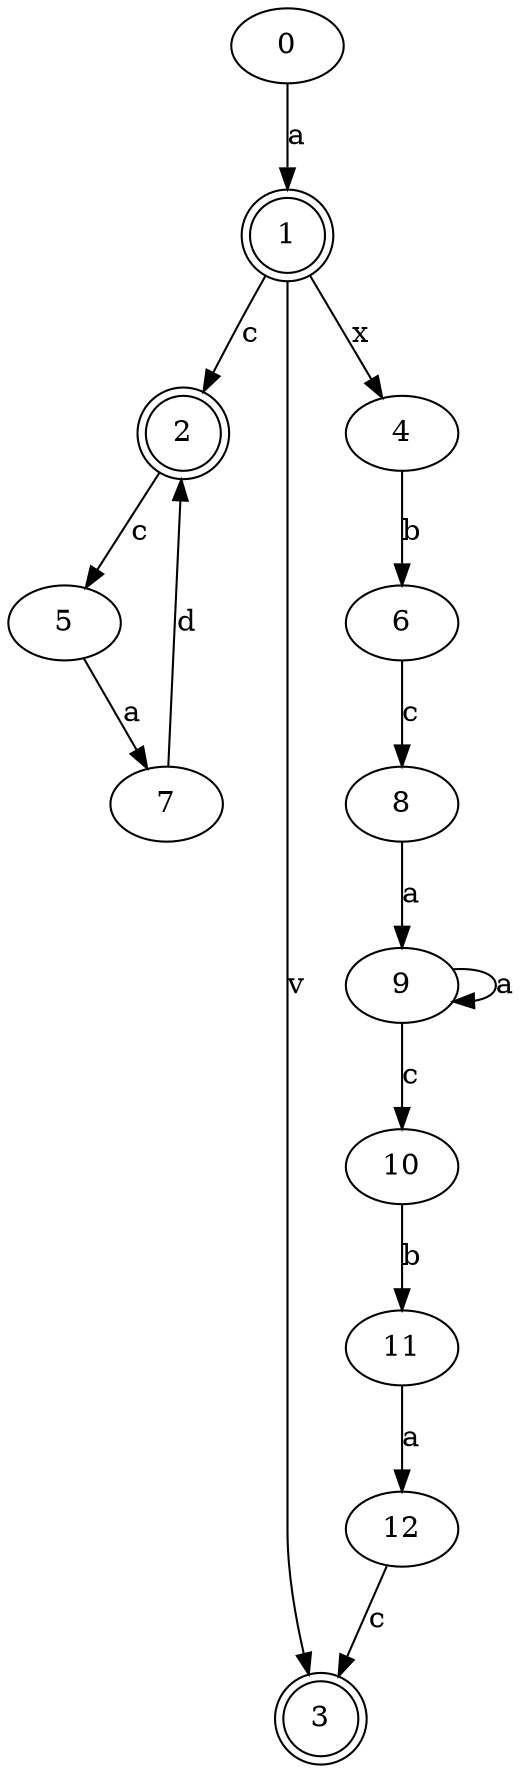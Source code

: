 digraph g {
	1 [shape=doublecircle];
	2 [shape=doublecircle];
	3 [shape=doublecircle];

	0 -> 1[label=a];
	1 -> 2[label=c];
	1 -> 3[label=v];
	1 -> 4[label=x];
	2 -> 5[label=c];
	4 -> 6[label=b];
	5 -> 7[label=a];
	6 -> 8[label=c];
	7 -> 2[label=d];
	8 -> 9[label=a];
	9 -> 9[label=a];
	9 -> 10[label=c];
	10 -> 11[label=b];
	11 -> 12[label=a];
	12 -> 3[label=c];
}